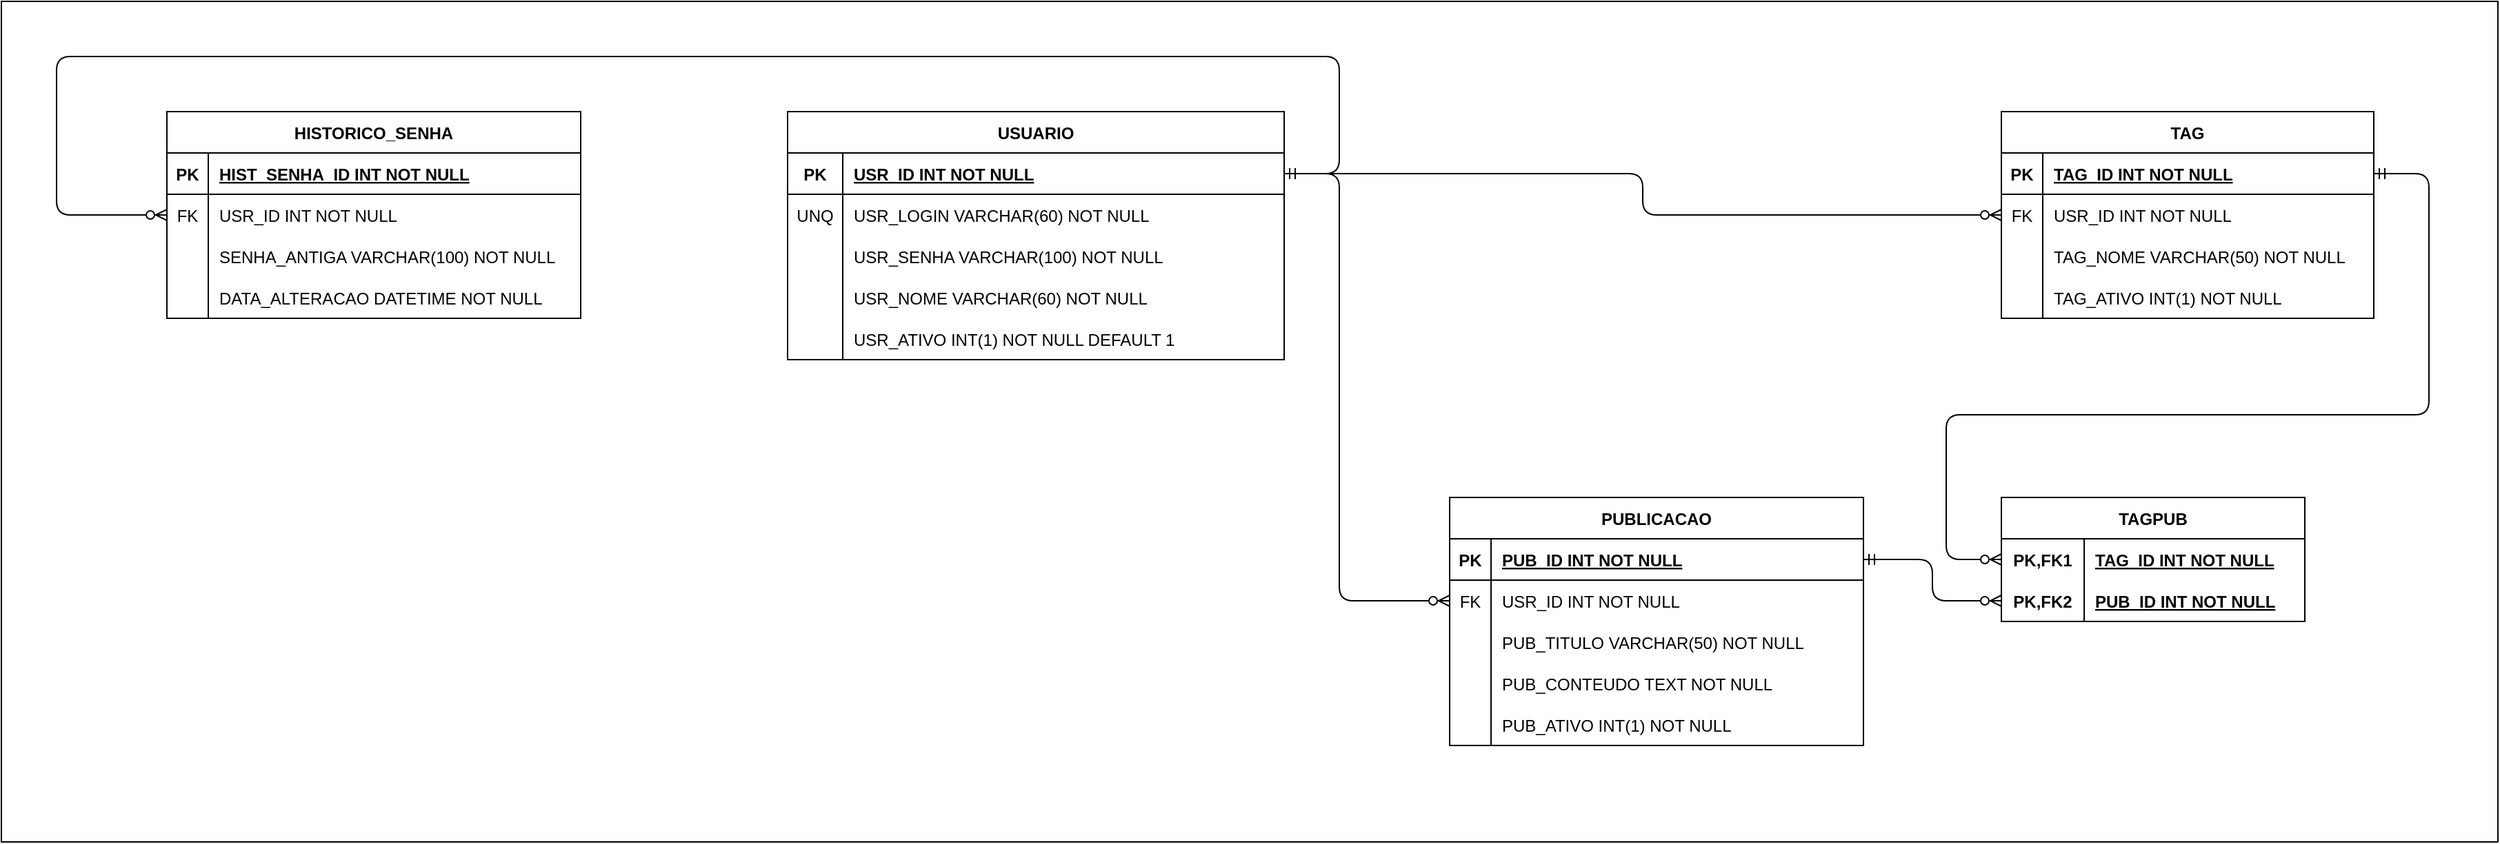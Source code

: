 <mxfile version="14.4.3" type="device"><diagram id="R2lEEEUBdFMjLlhIrx00" name="Page-1"><mxGraphModel dx="4386" dy="806" grid="1" gridSize="10" guides="1" tooltips="1" connect="1" arrows="1" fold="1" page="1" pageScale="1" pageWidth="3300" pageHeight="4681" math="0" shadow="0" extFonts="Permanent Marker^https://fonts.googleapis.com/css?family=Permanent+Marker"><root><mxCell id="0"/><mxCell id="1" parent="0"/><mxCell id="YsNJkCrK4X4VGenTlUV6-96" value="" style="rounded=0;whiteSpace=wrap;html=1;" parent="1" vertex="1"><mxGeometry x="-450" y="40" width="1810" height="610" as="geometry"/></mxCell><mxCell id="C-vyLk0tnHw3VtMMgP7b-23" value="USUARIO" style="shape=table;startSize=30;container=1;collapsible=1;childLayout=tableLayout;fixedRows=1;rowLines=0;fontStyle=1;align=center;resizeLast=1;" parent="1" vertex="1"><mxGeometry x="120" y="120" width="360" height="180" as="geometry"/></mxCell><mxCell id="C-vyLk0tnHw3VtMMgP7b-24" value="" style="shape=partialRectangle;collapsible=0;dropTarget=0;pointerEvents=0;fillColor=none;points=[[0,0.5],[1,0.5]];portConstraint=eastwest;top=0;left=0;right=0;bottom=1;" parent="C-vyLk0tnHw3VtMMgP7b-23" vertex="1"><mxGeometry y="30" width="360" height="30" as="geometry"/></mxCell><mxCell id="C-vyLk0tnHw3VtMMgP7b-25" value="PK" style="shape=partialRectangle;overflow=hidden;connectable=0;fillColor=none;top=0;left=0;bottom=0;right=0;fontStyle=1;" parent="C-vyLk0tnHw3VtMMgP7b-24" vertex="1"><mxGeometry width="40" height="30" as="geometry"/></mxCell><mxCell id="C-vyLk0tnHw3VtMMgP7b-26" value="USR_ID INT NOT NULL" style="shape=partialRectangle;overflow=hidden;connectable=0;fillColor=none;top=0;left=0;bottom=0;right=0;align=left;spacingLeft=6;fontStyle=5;" parent="C-vyLk0tnHw3VtMMgP7b-24" vertex="1"><mxGeometry x="40" width="320" height="30" as="geometry"/></mxCell><mxCell id="YsNJkCrK4X4VGenTlUV6-1" value="" style="shape=partialRectangle;collapsible=0;dropTarget=0;pointerEvents=0;fillColor=none;top=0;left=0;bottom=0;right=0;points=[[0,0.5],[1,0.5]];portConstraint=eastwest;" parent="C-vyLk0tnHw3VtMMgP7b-23" vertex="1"><mxGeometry y="60" width="360" height="30" as="geometry"/></mxCell><mxCell id="YsNJkCrK4X4VGenTlUV6-2" value="UNQ" style="shape=partialRectangle;connectable=0;fillColor=none;top=0;left=0;bottom=0;right=0;editable=1;overflow=hidden;" parent="YsNJkCrK4X4VGenTlUV6-1" vertex="1"><mxGeometry width="40" height="30" as="geometry"/></mxCell><mxCell id="YsNJkCrK4X4VGenTlUV6-3" value="USR_LOGIN VARCHAR(60) NOT NULL" style="shape=partialRectangle;connectable=0;fillColor=none;top=0;left=0;bottom=0;right=0;align=left;spacingLeft=6;overflow=hidden;" parent="YsNJkCrK4X4VGenTlUV6-1" vertex="1"><mxGeometry x="40" width="320" height="30" as="geometry"/></mxCell><mxCell id="YsNJkCrK4X4VGenTlUV6-4" value="" style="shape=partialRectangle;collapsible=0;dropTarget=0;pointerEvents=0;fillColor=none;top=0;left=0;bottom=0;right=0;points=[[0,0.5],[1,0.5]];portConstraint=eastwest;" parent="C-vyLk0tnHw3VtMMgP7b-23" vertex="1"><mxGeometry y="90" width="360" height="30" as="geometry"/></mxCell><mxCell id="YsNJkCrK4X4VGenTlUV6-5" value="" style="shape=partialRectangle;connectable=0;fillColor=none;top=0;left=0;bottom=0;right=0;editable=1;overflow=hidden;" parent="YsNJkCrK4X4VGenTlUV6-4" vertex="1"><mxGeometry width="40" height="30" as="geometry"/></mxCell><mxCell id="YsNJkCrK4X4VGenTlUV6-6" value="USR_SENHA VARCHAR(100) NOT NULL" style="shape=partialRectangle;connectable=0;fillColor=none;top=0;left=0;bottom=0;right=0;align=left;spacingLeft=6;overflow=hidden;" parent="YsNJkCrK4X4VGenTlUV6-4" vertex="1"><mxGeometry x="40" width="320" height="30" as="geometry"/></mxCell><mxCell id="C-vyLk0tnHw3VtMMgP7b-27" value="" style="shape=partialRectangle;collapsible=0;dropTarget=0;pointerEvents=0;fillColor=none;points=[[0,0.5],[1,0.5]];portConstraint=eastwest;top=0;left=0;right=0;bottom=0;" parent="C-vyLk0tnHw3VtMMgP7b-23" vertex="1"><mxGeometry y="120" width="360" height="30" as="geometry"/></mxCell><mxCell id="C-vyLk0tnHw3VtMMgP7b-28" value="" style="shape=partialRectangle;overflow=hidden;connectable=0;fillColor=none;top=0;left=0;bottom=0;right=0;" parent="C-vyLk0tnHw3VtMMgP7b-27" vertex="1"><mxGeometry width="40" height="30" as="geometry"/></mxCell><mxCell id="C-vyLk0tnHw3VtMMgP7b-29" value="USR_NOME VARCHAR(60) NOT NULL" style="shape=partialRectangle;overflow=hidden;connectable=0;fillColor=none;top=0;left=0;bottom=0;right=0;align=left;spacingLeft=6;" parent="C-vyLk0tnHw3VtMMgP7b-27" vertex="1"><mxGeometry x="40" width="320" height="30" as="geometry"/></mxCell><mxCell id="YsNJkCrK4X4VGenTlUV6-21" value="" style="shape=partialRectangle;collapsible=0;dropTarget=0;pointerEvents=0;fillColor=none;top=0;left=0;bottom=0;right=0;points=[[0,0.5],[1,0.5]];portConstraint=eastwest;" parent="C-vyLk0tnHw3VtMMgP7b-23" vertex="1"><mxGeometry y="150" width="360" height="30" as="geometry"/></mxCell><mxCell id="YsNJkCrK4X4VGenTlUV6-22" value="" style="shape=partialRectangle;connectable=0;fillColor=none;top=0;left=0;bottom=0;right=0;editable=1;overflow=hidden;" parent="YsNJkCrK4X4VGenTlUV6-21" vertex="1"><mxGeometry width="40" height="30" as="geometry"/></mxCell><mxCell id="YsNJkCrK4X4VGenTlUV6-23" value="USR_ATIVO INT(1) NOT NULL DEFAULT 1" style="shape=partialRectangle;connectable=0;fillColor=none;top=0;left=0;bottom=0;right=0;align=left;spacingLeft=6;overflow=hidden;" parent="YsNJkCrK4X4VGenTlUV6-21" vertex="1"><mxGeometry x="40" width="320" height="30" as="geometry"/></mxCell><mxCell id="YsNJkCrK4X4VGenTlUV6-24" value="PUBLICACAO" style="shape=table;startSize=30;container=1;collapsible=1;childLayout=tableLayout;fixedRows=1;rowLines=0;fontStyle=1;align=center;resizeLast=1;" parent="1" vertex="1"><mxGeometry x="600" y="400" width="300" height="180" as="geometry"/></mxCell><mxCell id="YsNJkCrK4X4VGenTlUV6-25" value="" style="shape=partialRectangle;collapsible=0;dropTarget=0;pointerEvents=0;fillColor=none;top=0;left=0;bottom=1;right=0;points=[[0,0.5],[1,0.5]];portConstraint=eastwest;" parent="YsNJkCrK4X4VGenTlUV6-24" vertex="1"><mxGeometry y="30" width="300" height="30" as="geometry"/></mxCell><mxCell id="YsNJkCrK4X4VGenTlUV6-26" value="PK" style="shape=partialRectangle;connectable=0;fillColor=none;top=0;left=0;bottom=0;right=0;fontStyle=1;overflow=hidden;" parent="YsNJkCrK4X4VGenTlUV6-25" vertex="1"><mxGeometry width="30" height="30" as="geometry"/></mxCell><mxCell id="YsNJkCrK4X4VGenTlUV6-27" value="PUB_ID INT NOT NULL" style="shape=partialRectangle;connectable=0;fillColor=none;top=0;left=0;bottom=0;right=0;align=left;spacingLeft=6;fontStyle=5;overflow=hidden;" parent="YsNJkCrK4X4VGenTlUV6-25" vertex="1"><mxGeometry x="30" width="270" height="30" as="geometry"/></mxCell><mxCell id="YsNJkCrK4X4VGenTlUV6-28" value="" style="shape=partialRectangle;collapsible=0;dropTarget=0;pointerEvents=0;fillColor=none;top=0;left=0;bottom=0;right=0;points=[[0,0.5],[1,0.5]];portConstraint=eastwest;" parent="YsNJkCrK4X4VGenTlUV6-24" vertex="1"><mxGeometry y="60" width="300" height="30" as="geometry"/></mxCell><mxCell id="YsNJkCrK4X4VGenTlUV6-29" value="FK" style="shape=partialRectangle;connectable=0;fillColor=none;top=0;left=0;bottom=0;right=0;editable=1;overflow=hidden;" parent="YsNJkCrK4X4VGenTlUV6-28" vertex="1"><mxGeometry width="30" height="30" as="geometry"/></mxCell><mxCell id="YsNJkCrK4X4VGenTlUV6-30" value="USR_ID INT NOT NULL" style="shape=partialRectangle;connectable=0;fillColor=none;top=0;left=0;bottom=0;right=0;align=left;spacingLeft=6;overflow=hidden;" parent="YsNJkCrK4X4VGenTlUV6-28" vertex="1"><mxGeometry x="30" width="270" height="30" as="geometry"/></mxCell><mxCell id="YsNJkCrK4X4VGenTlUV6-34" value="" style="shape=partialRectangle;collapsible=0;dropTarget=0;pointerEvents=0;fillColor=none;top=0;left=0;bottom=0;right=0;points=[[0,0.5],[1,0.5]];portConstraint=eastwest;" parent="YsNJkCrK4X4VGenTlUV6-24" vertex="1"><mxGeometry y="90" width="300" height="30" as="geometry"/></mxCell><mxCell id="YsNJkCrK4X4VGenTlUV6-35" value="" style="shape=partialRectangle;connectable=0;fillColor=none;top=0;left=0;bottom=0;right=0;editable=1;overflow=hidden;" parent="YsNJkCrK4X4VGenTlUV6-34" vertex="1"><mxGeometry width="30" height="30" as="geometry"/></mxCell><mxCell id="YsNJkCrK4X4VGenTlUV6-36" value="PUB_TITULO VARCHAR(50) NOT NULL" style="shape=partialRectangle;connectable=0;fillColor=none;top=0;left=0;bottom=0;right=0;align=left;spacingLeft=6;overflow=hidden;" parent="YsNJkCrK4X4VGenTlUV6-34" vertex="1"><mxGeometry x="30" width="270" height="30" as="geometry"/></mxCell><mxCell id="YsNJkCrK4X4VGenTlUV6-37" value="" style="shape=partialRectangle;collapsible=0;dropTarget=0;pointerEvents=0;fillColor=none;top=0;left=0;bottom=0;right=0;points=[[0,0.5],[1,0.5]];portConstraint=eastwest;" parent="YsNJkCrK4X4VGenTlUV6-24" vertex="1"><mxGeometry y="120" width="300" height="30" as="geometry"/></mxCell><mxCell id="YsNJkCrK4X4VGenTlUV6-38" value="" style="shape=partialRectangle;connectable=0;fillColor=none;top=0;left=0;bottom=0;right=0;editable=1;overflow=hidden;" parent="YsNJkCrK4X4VGenTlUV6-37" vertex="1"><mxGeometry width="30" height="30" as="geometry"/></mxCell><mxCell id="YsNJkCrK4X4VGenTlUV6-39" value="PUB_CONTEUDO TEXT NOT NULL" style="shape=partialRectangle;connectable=0;fillColor=none;top=0;left=0;bottom=0;right=0;align=left;spacingLeft=6;overflow=hidden;" parent="YsNJkCrK4X4VGenTlUV6-37" vertex="1"><mxGeometry x="30" width="270" height="30" as="geometry"/></mxCell><mxCell id="YsNJkCrK4X4VGenTlUV6-57" value="" style="shape=partialRectangle;collapsible=0;dropTarget=0;pointerEvents=0;fillColor=none;top=0;left=0;bottom=0;right=0;points=[[0,0.5],[1,0.5]];portConstraint=eastwest;" parent="YsNJkCrK4X4VGenTlUV6-24" vertex="1"><mxGeometry y="150" width="300" height="30" as="geometry"/></mxCell><mxCell id="YsNJkCrK4X4VGenTlUV6-58" value="" style="shape=partialRectangle;connectable=0;fillColor=none;top=0;left=0;bottom=0;right=0;editable=1;overflow=hidden;" parent="YsNJkCrK4X4VGenTlUV6-57" vertex="1"><mxGeometry width="30" height="30" as="geometry"/></mxCell><mxCell id="YsNJkCrK4X4VGenTlUV6-59" value="PUB_ATIVO INT(1) NOT NULL" style="shape=partialRectangle;connectable=0;fillColor=none;top=0;left=0;bottom=0;right=0;align=left;spacingLeft=6;overflow=hidden;" parent="YsNJkCrK4X4VGenTlUV6-57" vertex="1"><mxGeometry x="30" width="270" height="30" as="geometry"/></mxCell><mxCell id="YsNJkCrK4X4VGenTlUV6-43" value="" style="edgeStyle=orthogonalEdgeStyle;fontSize=12;html=1;endArrow=ERzeroToMany;startArrow=ERmandOne;exitX=1;exitY=0.5;exitDx=0;exitDy=0;entryX=0;entryY=0.5;entryDx=0;entryDy=0;" parent="1" source="C-vyLk0tnHw3VtMMgP7b-24" target="YsNJkCrK4X4VGenTlUV6-28" edge="1"><mxGeometry width="100" height="100" relative="1" as="geometry"><mxPoint x="380" y="455" as="sourcePoint"/><mxPoint x="610" y="515" as="targetPoint"/><Array as="points"><mxPoint x="520" y="165"/><mxPoint x="520" y="475"/></Array></mxGeometry></mxCell><mxCell id="YsNJkCrK4X4VGenTlUV6-44" value="TAG" style="shape=table;startSize=30;container=1;collapsible=1;childLayout=tableLayout;fixedRows=1;rowLines=0;fontStyle=1;align=center;resizeLast=1;" parent="1" vertex="1"><mxGeometry x="1000" y="120" width="270" height="150" as="geometry"/></mxCell><mxCell id="YsNJkCrK4X4VGenTlUV6-45" value="" style="shape=partialRectangle;collapsible=0;dropTarget=0;pointerEvents=0;fillColor=none;top=0;left=0;bottom=1;right=0;points=[[0,0.5],[1,0.5]];portConstraint=eastwest;" parent="YsNJkCrK4X4VGenTlUV6-44" vertex="1"><mxGeometry y="30" width="270" height="30" as="geometry"/></mxCell><mxCell id="YsNJkCrK4X4VGenTlUV6-46" value="PK" style="shape=partialRectangle;connectable=0;fillColor=none;top=0;left=0;bottom=0;right=0;fontStyle=1;overflow=hidden;" parent="YsNJkCrK4X4VGenTlUV6-45" vertex="1"><mxGeometry width="30" height="30" as="geometry"/></mxCell><mxCell id="YsNJkCrK4X4VGenTlUV6-47" value="TAG_ID INT NOT NULL" style="shape=partialRectangle;connectable=0;fillColor=none;top=0;left=0;bottom=0;right=0;align=left;spacingLeft=6;fontStyle=5;overflow=hidden;" parent="YsNJkCrK4X4VGenTlUV6-45" vertex="1"><mxGeometry x="30" width="240" height="30" as="geometry"/></mxCell><mxCell id="YsNJkCrK4X4VGenTlUV6-48" value="" style="shape=partialRectangle;collapsible=0;dropTarget=0;pointerEvents=0;fillColor=none;top=0;left=0;bottom=0;right=0;points=[[0,0.5],[1,0.5]];portConstraint=eastwest;" parent="YsNJkCrK4X4VGenTlUV6-44" vertex="1"><mxGeometry y="60" width="270" height="30" as="geometry"/></mxCell><mxCell id="YsNJkCrK4X4VGenTlUV6-49" value="FK" style="shape=partialRectangle;connectable=0;fillColor=none;top=0;left=0;bottom=0;right=0;editable=1;overflow=hidden;" parent="YsNJkCrK4X4VGenTlUV6-48" vertex="1"><mxGeometry width="30" height="30" as="geometry"/></mxCell><mxCell id="YsNJkCrK4X4VGenTlUV6-50" value="USR_ID INT NOT NULL" style="shape=partialRectangle;connectable=0;fillColor=none;top=0;left=0;bottom=0;right=0;align=left;spacingLeft=6;overflow=hidden;" parent="YsNJkCrK4X4VGenTlUV6-48" vertex="1"><mxGeometry x="30" width="240" height="30" as="geometry"/></mxCell><mxCell id="YsNJkCrK4X4VGenTlUV6-51" value="" style="shape=partialRectangle;collapsible=0;dropTarget=0;pointerEvents=0;fillColor=none;top=0;left=0;bottom=0;right=0;points=[[0,0.5],[1,0.5]];portConstraint=eastwest;" parent="YsNJkCrK4X4VGenTlUV6-44" vertex="1"><mxGeometry y="90" width="270" height="30" as="geometry"/></mxCell><mxCell id="YsNJkCrK4X4VGenTlUV6-52" value="" style="shape=partialRectangle;connectable=0;fillColor=none;top=0;left=0;bottom=0;right=0;editable=1;overflow=hidden;" parent="YsNJkCrK4X4VGenTlUV6-51" vertex="1"><mxGeometry width="30" height="30" as="geometry"/></mxCell><mxCell id="YsNJkCrK4X4VGenTlUV6-53" value="TAG_NOME VARCHAR(50) NOT NULL" style="shape=partialRectangle;connectable=0;fillColor=none;top=0;left=0;bottom=0;right=0;align=left;spacingLeft=6;overflow=hidden;" parent="YsNJkCrK4X4VGenTlUV6-51" vertex="1"><mxGeometry x="30" width="240" height="30" as="geometry"/></mxCell><mxCell id="YsNJkCrK4X4VGenTlUV6-60" value="" style="shape=partialRectangle;collapsible=0;dropTarget=0;pointerEvents=0;fillColor=none;top=0;left=0;bottom=0;right=0;points=[[0,0.5],[1,0.5]];portConstraint=eastwest;" parent="YsNJkCrK4X4VGenTlUV6-44" vertex="1"><mxGeometry y="120" width="270" height="30" as="geometry"/></mxCell><mxCell id="YsNJkCrK4X4VGenTlUV6-61" value="" style="shape=partialRectangle;connectable=0;fillColor=none;top=0;left=0;bottom=0;right=0;editable=1;overflow=hidden;" parent="YsNJkCrK4X4VGenTlUV6-60" vertex="1"><mxGeometry width="30" height="30" as="geometry"/></mxCell><mxCell id="YsNJkCrK4X4VGenTlUV6-62" value="TAG_ATIVO INT(1) NOT NULL" style="shape=partialRectangle;connectable=0;fillColor=none;top=0;left=0;bottom=0;right=0;align=left;spacingLeft=6;overflow=hidden;" parent="YsNJkCrK4X4VGenTlUV6-60" vertex="1"><mxGeometry x="30" width="240" height="30" as="geometry"/></mxCell><mxCell id="YsNJkCrK4X4VGenTlUV6-63" value="" style="edgeStyle=orthogonalEdgeStyle;fontSize=12;html=1;endArrow=ERzeroToMany;startArrow=ERmandOne;exitX=1;exitY=0.5;exitDx=0;exitDy=0;entryX=0;entryY=0.5;entryDx=0;entryDy=0;" parent="1" source="C-vyLk0tnHw3VtMMgP7b-24" target="YsNJkCrK4X4VGenTlUV6-48" edge="1"><mxGeometry width="100" height="100" relative="1" as="geometry"><mxPoint x="490" y="175" as="sourcePoint"/><mxPoint x="610" y="485" as="targetPoint"/></mxGeometry></mxCell><mxCell id="YsNJkCrK4X4VGenTlUV6-77" value="TAGPUB" style="shape=table;startSize=30;container=1;collapsible=1;childLayout=tableLayout;fixedRows=1;rowLines=0;fontStyle=1;align=center;resizeLast=1;" parent="1" vertex="1"><mxGeometry x="1000" y="400" width="220" height="90" as="geometry"/></mxCell><mxCell id="YsNJkCrK4X4VGenTlUV6-78" value="" style="shape=partialRectangle;collapsible=0;dropTarget=0;pointerEvents=0;fillColor=none;top=0;left=0;bottom=0;right=0;points=[[0,0.5],[1,0.5]];portConstraint=eastwest;" parent="YsNJkCrK4X4VGenTlUV6-77" vertex="1"><mxGeometry y="30" width="220" height="30" as="geometry"/></mxCell><mxCell id="YsNJkCrK4X4VGenTlUV6-79" value="PK,FK1" style="shape=partialRectangle;connectable=0;fillColor=none;top=0;left=0;bottom=0;right=0;fontStyle=1;overflow=hidden;" parent="YsNJkCrK4X4VGenTlUV6-78" vertex="1"><mxGeometry width="60" height="30" as="geometry"/></mxCell><mxCell id="YsNJkCrK4X4VGenTlUV6-80" value="TAG_ID INT NOT NULL" style="shape=partialRectangle;connectable=0;fillColor=none;top=0;left=0;bottom=0;right=0;align=left;spacingLeft=6;fontStyle=5;overflow=hidden;" parent="YsNJkCrK4X4VGenTlUV6-78" vertex="1"><mxGeometry x="60" width="160" height="30" as="geometry"/></mxCell><mxCell id="YsNJkCrK4X4VGenTlUV6-81" value="" style="shape=partialRectangle;collapsible=0;dropTarget=0;pointerEvents=0;fillColor=none;top=0;left=0;bottom=1;right=0;points=[[0,0.5],[1,0.5]];portConstraint=eastwest;" parent="YsNJkCrK4X4VGenTlUV6-77" vertex="1"><mxGeometry y="60" width="220" height="30" as="geometry"/></mxCell><mxCell id="YsNJkCrK4X4VGenTlUV6-82" value="PK,FK2" style="shape=partialRectangle;connectable=0;fillColor=none;top=0;left=0;bottom=0;right=0;fontStyle=1;overflow=hidden;" parent="YsNJkCrK4X4VGenTlUV6-81" vertex="1"><mxGeometry width="60" height="30" as="geometry"/></mxCell><mxCell id="YsNJkCrK4X4VGenTlUV6-83" value="PUB_ID INT NOT NULL" style="shape=partialRectangle;connectable=0;fillColor=none;top=0;left=0;bottom=0;right=0;align=left;spacingLeft=6;fontStyle=5;overflow=hidden;" parent="YsNJkCrK4X4VGenTlUV6-81" vertex="1"><mxGeometry x="60" width="160" height="30" as="geometry"/></mxCell><mxCell id="YsNJkCrK4X4VGenTlUV6-90" value="" style="edgeStyle=orthogonalEdgeStyle;fontSize=12;html=1;endArrow=ERzeroToMany;startArrow=ERmandOne;exitX=1;exitY=0.5;exitDx=0;exitDy=0;entryX=0;entryY=0.5;entryDx=0;entryDy=0;" parent="1" source="YsNJkCrK4X4VGenTlUV6-25" target="YsNJkCrK4X4VGenTlUV6-81" edge="1"><mxGeometry width="100" height="100" relative="1" as="geometry"><mxPoint x="490" y="175" as="sourcePoint"/><mxPoint x="1010" y="205" as="targetPoint"/></mxGeometry></mxCell><mxCell id="YsNJkCrK4X4VGenTlUV6-91" value="" style="edgeStyle=orthogonalEdgeStyle;fontSize=12;html=1;endArrow=ERzeroToMany;startArrow=ERmandOne;exitX=1;exitY=0.5;exitDx=0;exitDy=0;entryX=0;entryY=0.5;entryDx=0;entryDy=0;" parent="1" source="YsNJkCrK4X4VGenTlUV6-45" target="YsNJkCrK4X4VGenTlUV6-78" edge="1"><mxGeometry width="100" height="100" relative="1" as="geometry"><mxPoint x="500" y="185" as="sourcePoint"/><mxPoint x="1020" y="215" as="targetPoint"/><Array as="points"><mxPoint x="1310" y="165"/><mxPoint x="1310" y="340"/><mxPoint x="960" y="340"/><mxPoint x="960" y="445"/></Array></mxGeometry></mxCell><mxCell id="p2Q04_xBdb7feCz_7QwM-1" value="HISTORICO_SENHA" style="shape=table;startSize=30;container=1;collapsible=1;childLayout=tableLayout;fixedRows=1;rowLines=0;fontStyle=1;align=center;resizeLast=1;" parent="1" vertex="1"><mxGeometry x="-330" y="120" width="300" height="150" as="geometry"/></mxCell><mxCell id="p2Q04_xBdb7feCz_7QwM-2" value="" style="shape=partialRectangle;collapsible=0;dropTarget=0;pointerEvents=0;fillColor=none;top=0;left=0;bottom=1;right=0;points=[[0,0.5],[1,0.5]];portConstraint=eastwest;" parent="p2Q04_xBdb7feCz_7QwM-1" vertex="1"><mxGeometry y="30" width="300" height="30" as="geometry"/></mxCell><mxCell id="p2Q04_xBdb7feCz_7QwM-3" value="PK" style="shape=partialRectangle;connectable=0;fillColor=none;top=0;left=0;bottom=0;right=0;fontStyle=1;overflow=hidden;" parent="p2Q04_xBdb7feCz_7QwM-2" vertex="1"><mxGeometry width="30" height="30" as="geometry"/></mxCell><mxCell id="p2Q04_xBdb7feCz_7QwM-4" value="HIST_SENHA_ID INT NOT NULL" style="shape=partialRectangle;connectable=0;fillColor=none;top=0;left=0;bottom=0;right=0;align=left;spacingLeft=6;fontStyle=5;overflow=hidden;" parent="p2Q04_xBdb7feCz_7QwM-2" vertex="1"><mxGeometry x="30" width="270" height="30" as="geometry"/></mxCell><mxCell id="p2Q04_xBdb7feCz_7QwM-5" value="" style="shape=partialRectangle;collapsible=0;dropTarget=0;pointerEvents=0;fillColor=none;top=0;left=0;bottom=0;right=0;points=[[0,0.5],[1,0.5]];portConstraint=eastwest;" parent="p2Q04_xBdb7feCz_7QwM-1" vertex="1"><mxGeometry y="60" width="300" height="30" as="geometry"/></mxCell><mxCell id="p2Q04_xBdb7feCz_7QwM-6" value="FK" style="shape=partialRectangle;connectable=0;fillColor=none;top=0;left=0;bottom=0;right=0;editable=1;overflow=hidden;" parent="p2Q04_xBdb7feCz_7QwM-5" vertex="1"><mxGeometry width="30" height="30" as="geometry"/></mxCell><mxCell id="p2Q04_xBdb7feCz_7QwM-7" value="USR_ID INT NOT NULL" style="shape=partialRectangle;connectable=0;fillColor=none;top=0;left=0;bottom=0;right=0;align=left;spacingLeft=6;overflow=hidden;" parent="p2Q04_xBdb7feCz_7QwM-5" vertex="1"><mxGeometry x="30" width="270" height="30" as="geometry"/></mxCell><mxCell id="p2Q04_xBdb7feCz_7QwM-8" value="" style="shape=partialRectangle;collapsible=0;dropTarget=0;pointerEvents=0;fillColor=none;top=0;left=0;bottom=0;right=0;points=[[0,0.5],[1,0.5]];portConstraint=eastwest;" parent="p2Q04_xBdb7feCz_7QwM-1" vertex="1"><mxGeometry y="90" width="300" height="30" as="geometry"/></mxCell><mxCell id="p2Q04_xBdb7feCz_7QwM-9" value="" style="shape=partialRectangle;connectable=0;fillColor=none;top=0;left=0;bottom=0;right=0;editable=1;overflow=hidden;" parent="p2Q04_xBdb7feCz_7QwM-8" vertex="1"><mxGeometry width="30" height="30" as="geometry"/></mxCell><mxCell id="p2Q04_xBdb7feCz_7QwM-10" value="SENHA_ANTIGA VARCHAR(100) NOT NULL" style="shape=partialRectangle;connectable=0;fillColor=none;top=0;left=0;bottom=0;right=0;align=left;spacingLeft=6;overflow=hidden;" parent="p2Q04_xBdb7feCz_7QwM-8" vertex="1"><mxGeometry x="30" width="270" height="30" as="geometry"/></mxCell><mxCell id="p2Q04_xBdb7feCz_7QwM-11" value="" style="shape=partialRectangle;collapsible=0;dropTarget=0;pointerEvents=0;fillColor=none;top=0;left=0;bottom=0;right=0;points=[[0,0.5],[1,0.5]];portConstraint=eastwest;" parent="p2Q04_xBdb7feCz_7QwM-1" vertex="1"><mxGeometry y="120" width="300" height="30" as="geometry"/></mxCell><mxCell id="p2Q04_xBdb7feCz_7QwM-12" value="" style="shape=partialRectangle;connectable=0;fillColor=none;top=0;left=0;bottom=0;right=0;editable=1;overflow=hidden;" parent="p2Q04_xBdb7feCz_7QwM-11" vertex="1"><mxGeometry width="30" height="30" as="geometry"/></mxCell><mxCell id="p2Q04_xBdb7feCz_7QwM-13" value="DATA_ALTERACAO DATETIME NOT NULL" style="shape=partialRectangle;connectable=0;fillColor=none;top=0;left=0;bottom=0;right=0;align=left;spacingLeft=6;overflow=hidden;" parent="p2Q04_xBdb7feCz_7QwM-11" vertex="1"><mxGeometry x="30" width="270" height="30" as="geometry"/></mxCell><mxCell id="p2Q04_xBdb7feCz_7QwM-14" value="" style="edgeStyle=orthogonalEdgeStyle;fontSize=12;html=1;endArrow=ERzeroToMany;startArrow=ERmandOne;exitX=1;exitY=0.5;exitDx=0;exitDy=0;entryX=0;entryY=0.5;entryDx=0;entryDy=0;" parent="1" source="C-vyLk0tnHw3VtMMgP7b-24" target="p2Q04_xBdb7feCz_7QwM-5" edge="1"><mxGeometry width="100" height="100" relative="1" as="geometry"><mxPoint x="490" y="175" as="sourcePoint"/><mxPoint x="1010" y="205" as="targetPoint"/><Array as="points"><mxPoint x="520" y="165"/><mxPoint x="520" y="80"/><mxPoint x="-410" y="80"/><mxPoint x="-410" y="195"/></Array></mxGeometry></mxCell></root></mxGraphModel></diagram></mxfile>